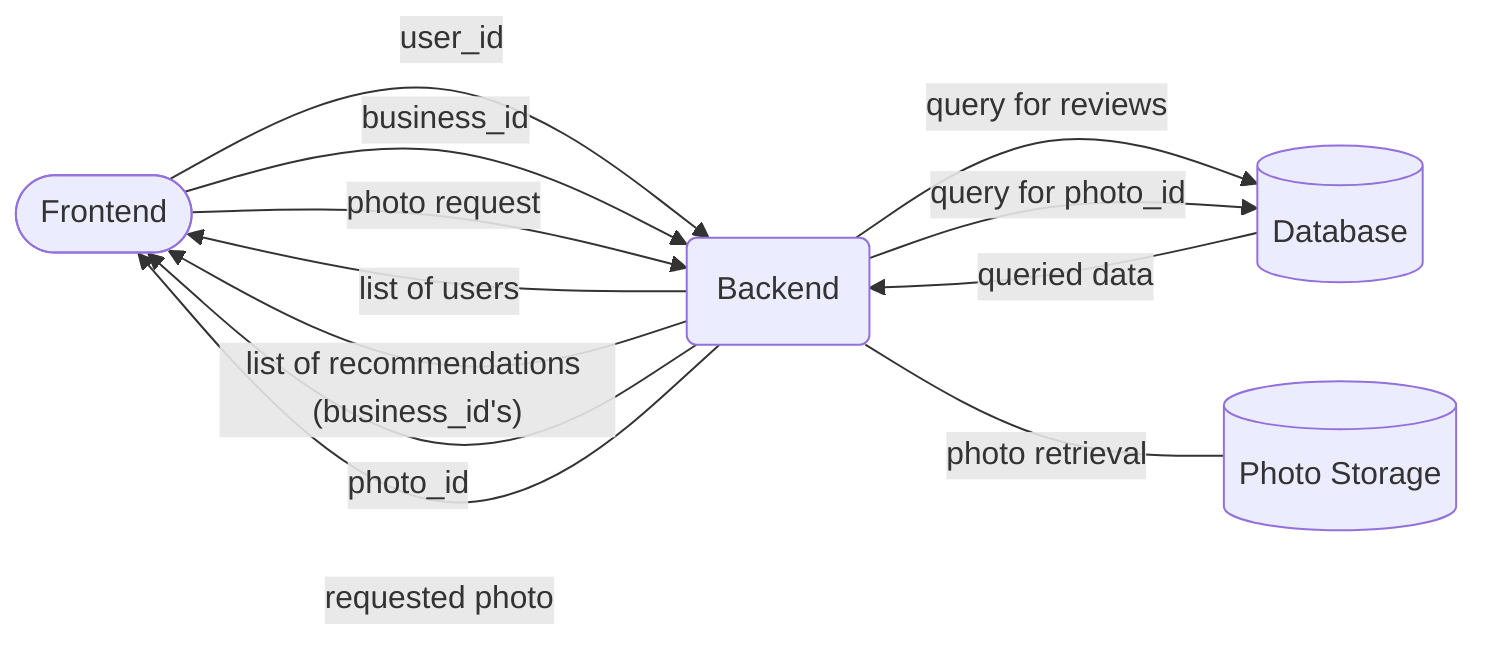 flowchart LR;
    F([Frontend])-->|user_id|B(Backend);
    B-->|list of users|F;
    B-->|"list of recommendations (business_id's)"|F;
    B-->|query for reviews|DB[(Database)];
    DB-->|queried data|B;
    F-->|business_id|B;
    B-->|query for photo_id|DB;
    B-->|photo_id|F;
    B---|photo retrieval|P[(Photo Storage)];
    F-->|photo request|B;
    B-->|requested photo|F;
